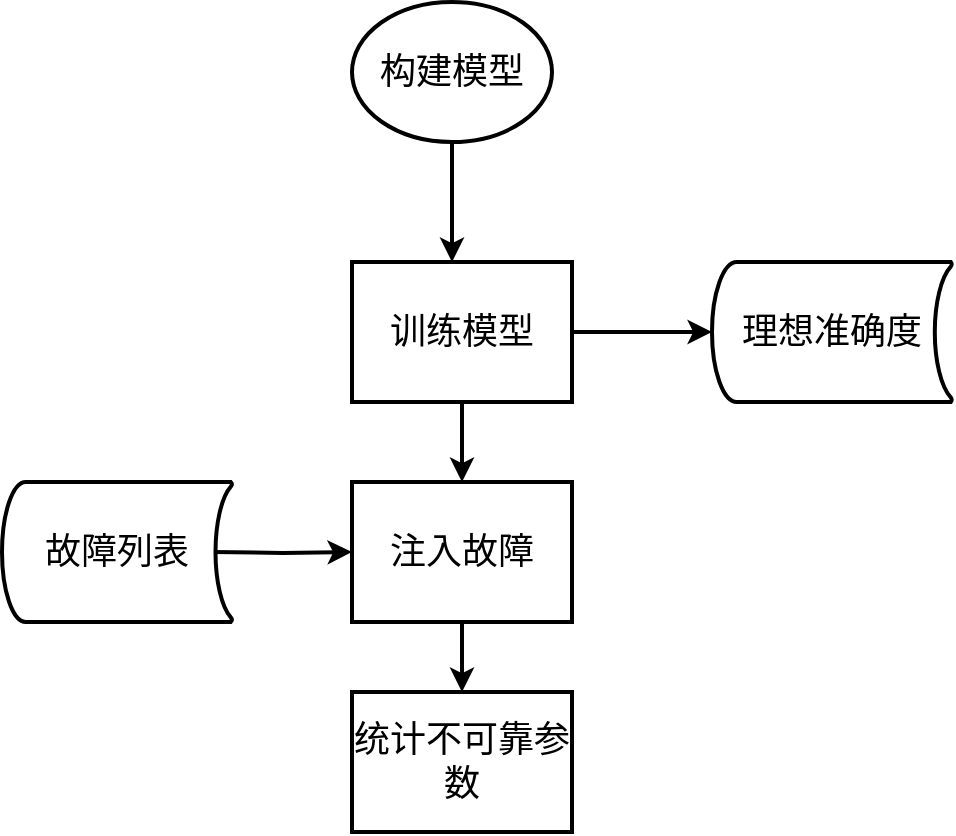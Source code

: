 <mxfile version="18.0.5" type="github">
  <diagram id="C5RBs43oDa-KdzZeNtuy" name="Page-1">
    <mxGraphModel dx="1422" dy="754" grid="1" gridSize="10" guides="1" tooltips="1" connect="1" arrows="1" fold="1" page="1" pageScale="1" pageWidth="827" pageHeight="1169" math="0" shadow="0">
      <root>
        <mxCell id="WIyWlLk6GJQsqaUBKTNV-0" />
        <mxCell id="WIyWlLk6GJQsqaUBKTNV-1" parent="WIyWlLk6GJQsqaUBKTNV-0" />
        <mxCell id="HUjWmoc4QII7mHnhYO_8-6" style="edgeStyle=orthogonalEdgeStyle;rounded=0;orthogonalLoop=1;jettySize=auto;html=1;exitX=0.5;exitY=1;exitDx=0;exitDy=0;entryX=0.5;entryY=0;entryDx=0;entryDy=0;fontSize=18;strokeWidth=2;" edge="1" parent="WIyWlLk6GJQsqaUBKTNV-1" source="HUjWmoc4QII7mHnhYO_8-0" target="HUjWmoc4QII7mHnhYO_8-5">
          <mxGeometry relative="1" as="geometry" />
        </mxCell>
        <mxCell id="HUjWmoc4QII7mHnhYO_8-8" style="edgeStyle=orthogonalEdgeStyle;rounded=0;orthogonalLoop=1;jettySize=auto;html=1;exitX=1;exitY=0.5;exitDx=0;exitDy=0;entryX=0;entryY=0.5;entryDx=0;entryDy=0;entryPerimeter=0;fontSize=18;strokeWidth=2;" edge="1" parent="WIyWlLk6GJQsqaUBKTNV-1" source="HUjWmoc4QII7mHnhYO_8-0" target="HUjWmoc4QII7mHnhYO_8-3">
          <mxGeometry relative="1" as="geometry" />
        </mxCell>
        <mxCell id="HUjWmoc4QII7mHnhYO_8-0" value="&lt;span style=&quot;font-size: 18px;&quot;&gt;训练模型&lt;/span&gt;" style="rounded=0;whiteSpace=wrap;html=1;strokeWidth=2;" vertex="1" parent="WIyWlLk6GJQsqaUBKTNV-1">
          <mxGeometry x="330" y="300" width="110" height="70" as="geometry" />
        </mxCell>
        <mxCell id="HUjWmoc4QII7mHnhYO_8-2" style="edgeStyle=orthogonalEdgeStyle;rounded=0;orthogonalLoop=1;jettySize=auto;html=1;exitX=0.5;exitY=1;exitDx=0;exitDy=0;exitPerimeter=0;fontSize=18;strokeWidth=2;" edge="1" parent="WIyWlLk6GJQsqaUBKTNV-1" source="HUjWmoc4QII7mHnhYO_8-1">
          <mxGeometry relative="1" as="geometry">
            <mxPoint x="380" y="300" as="targetPoint" />
          </mxGeometry>
        </mxCell>
        <mxCell id="HUjWmoc4QII7mHnhYO_8-1" value="构建模型" style="strokeWidth=2;html=1;shape=mxgraph.flowchart.start_1;whiteSpace=wrap;fontSize=18;" vertex="1" parent="WIyWlLk6GJQsqaUBKTNV-1">
          <mxGeometry x="330" y="170" width="100" height="70" as="geometry" />
        </mxCell>
        <mxCell id="HUjWmoc4QII7mHnhYO_8-3" value="理想准确度" style="strokeWidth=2;html=1;shape=mxgraph.flowchart.stored_data;whiteSpace=wrap;fontSize=18;" vertex="1" parent="WIyWlLk6GJQsqaUBKTNV-1">
          <mxGeometry x="510" y="300" width="120" height="70" as="geometry" />
        </mxCell>
        <mxCell id="HUjWmoc4QII7mHnhYO_8-14" style="edgeStyle=orthogonalEdgeStyle;rounded=0;orthogonalLoop=1;jettySize=auto;html=1;exitX=0.5;exitY=1;exitDx=0;exitDy=0;entryX=0.5;entryY=0;entryDx=0;entryDy=0;fontSize=18;strokeWidth=2;" edge="1" parent="WIyWlLk6GJQsqaUBKTNV-1" source="HUjWmoc4QII7mHnhYO_8-5" target="HUjWmoc4QII7mHnhYO_8-13">
          <mxGeometry relative="1" as="geometry" />
        </mxCell>
        <mxCell id="HUjWmoc4QII7mHnhYO_8-5" value="&lt;span style=&quot;font-size: 18px;&quot;&gt;注入故障&lt;/span&gt;" style="rounded=0;whiteSpace=wrap;html=1;strokeWidth=2;" vertex="1" parent="WIyWlLk6GJQsqaUBKTNV-1">
          <mxGeometry x="330" y="410" width="110" height="70" as="geometry" />
        </mxCell>
        <mxCell id="HUjWmoc4QII7mHnhYO_8-11" style="edgeStyle=orthogonalEdgeStyle;rounded=0;orthogonalLoop=1;jettySize=auto;html=1;exitX=1;exitY=0.5;exitDx=0;exitDy=0;entryX=0;entryY=0.5;entryDx=0;entryDy=0;fontSize=18;strokeWidth=2;" edge="1" parent="WIyWlLk6GJQsqaUBKTNV-1" target="HUjWmoc4QII7mHnhYO_8-5">
          <mxGeometry relative="1" as="geometry">
            <mxPoint x="260" y="445" as="sourcePoint" />
          </mxGeometry>
        </mxCell>
        <mxCell id="HUjWmoc4QII7mHnhYO_8-12" value="故障列表" style="strokeWidth=2;html=1;shape=mxgraph.flowchart.stored_data;whiteSpace=wrap;fontSize=18;" vertex="1" parent="WIyWlLk6GJQsqaUBKTNV-1">
          <mxGeometry x="155" y="410" width="115" height="70" as="geometry" />
        </mxCell>
        <mxCell id="HUjWmoc4QII7mHnhYO_8-13" value="&lt;span style=&quot;font-size: 18px;&quot;&gt;统计不可靠参数&lt;/span&gt;" style="rounded=0;whiteSpace=wrap;html=1;strokeWidth=2;" vertex="1" parent="WIyWlLk6GJQsqaUBKTNV-1">
          <mxGeometry x="330" y="515" width="110" height="70" as="geometry" />
        </mxCell>
      </root>
    </mxGraphModel>
  </diagram>
</mxfile>
